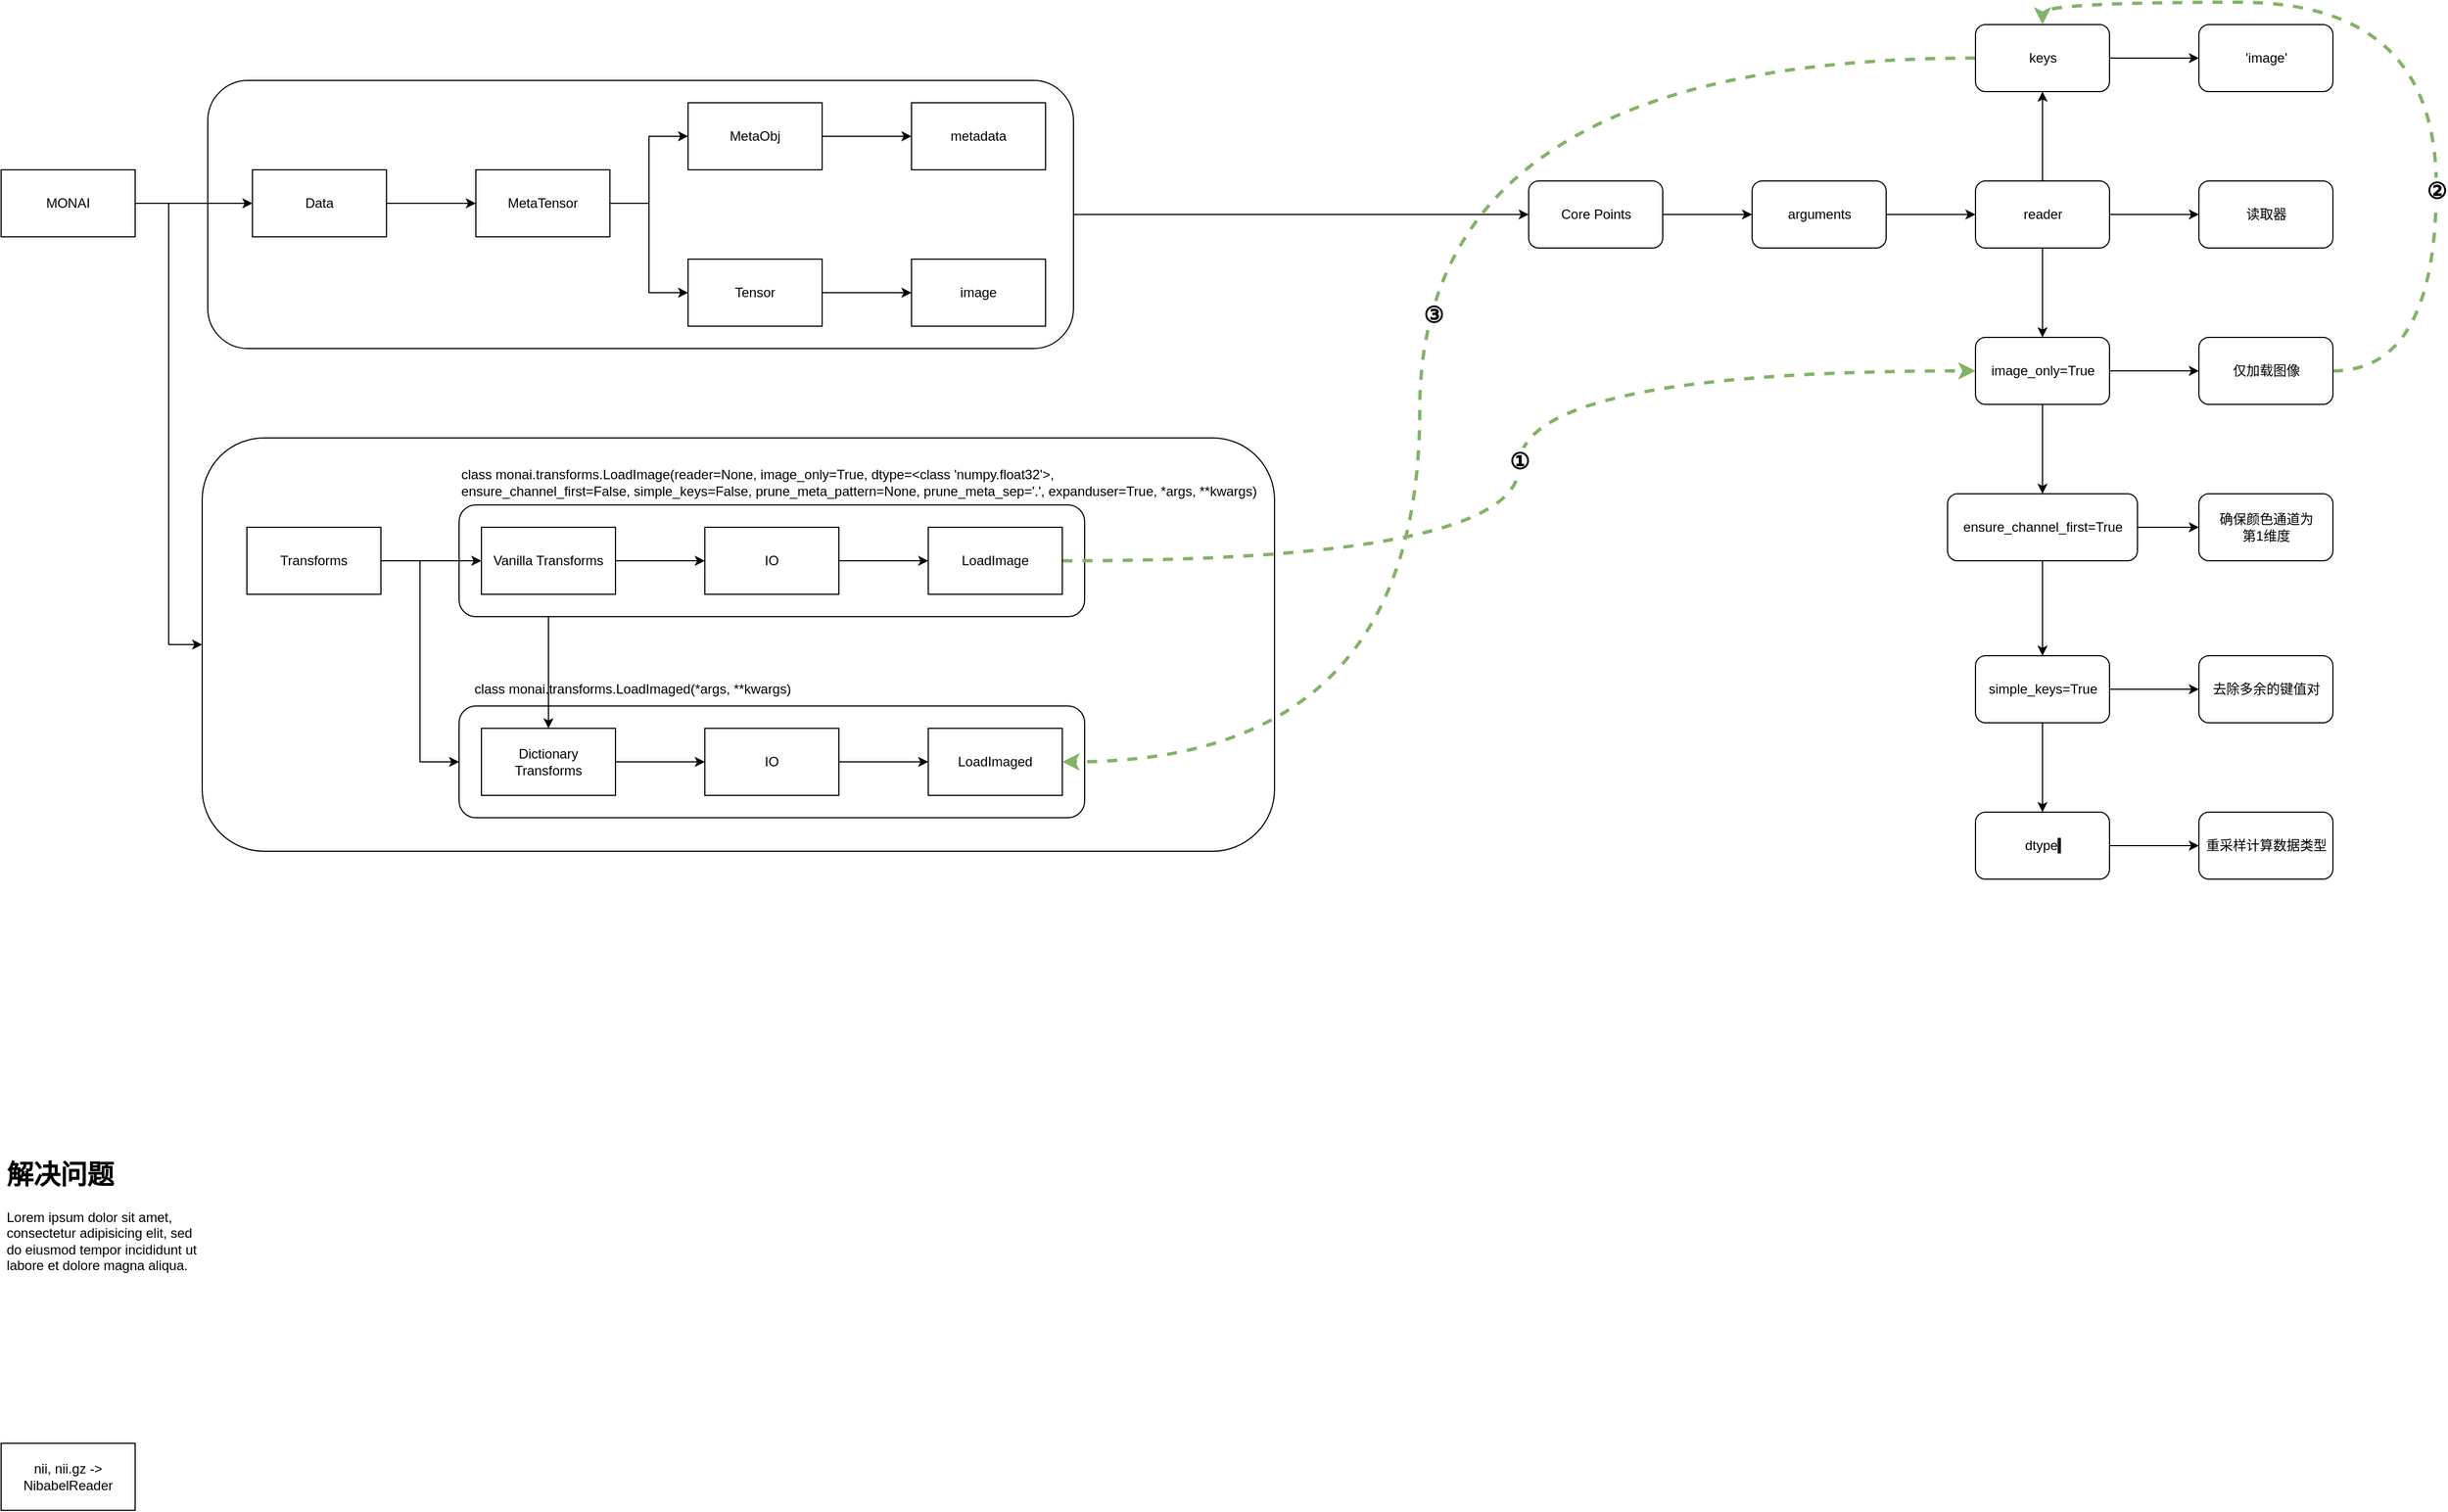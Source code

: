 <mxfile version="22.1.16" type="github">
  <diagram name="第 1 页" id="K8ERxwVBEQSHCBhxJBWr">
    <mxGraphModel dx="1415" dy="81" grid="1" gridSize="10" guides="1" tooltips="1" connect="1" arrows="1" fold="1" page="0" pageScale="1" pageWidth="827" pageHeight="1169" background="none" math="0" shadow="0">
      <root>
        <mxCell id="0" />
        <mxCell id="1" parent="0" />
        <mxCell id="wwi6y-t12sEpQis3Y10L-39" value="" style="rounded=1;whiteSpace=wrap;html=1;" parent="1" vertex="1">
          <mxGeometry x="-120" y="1120" width="960" height="370" as="geometry" />
        </mxCell>
        <mxCell id="wwi6y-t12sEpQis3Y10L-31" value="" style="rounded=1;whiteSpace=wrap;html=1;" parent="1" vertex="1">
          <mxGeometry x="110" y="1360" width="560" height="100" as="geometry" />
        </mxCell>
        <mxCell id="wwi6y-t12sEpQis3Y10L-18" value="" style="edgeStyle=orthogonalEdgeStyle;rounded=0;orthogonalLoop=1;jettySize=auto;html=1;" parent="1" source="wwi6y-t12sEpQis3Y10L-15" target="wwi6y-t12sEpQis3Y10L-17" edge="1">
          <mxGeometry relative="1" as="geometry" />
        </mxCell>
        <mxCell id="wwi6y-t12sEpQis3Y10L-25" value="" style="rounded=1;whiteSpace=wrap;html=1;" parent="1" vertex="1">
          <mxGeometry x="110" y="1180" width="560" height="100" as="geometry" />
        </mxCell>
        <mxCell id="wwi6y-t12sEpQis3Y10L-44" value="" style="edgeStyle=orthogonalEdgeStyle;rounded=0;orthogonalLoop=1;jettySize=auto;html=1;" parent="1" source="wwi6y-t12sEpQis3Y10L-12" target="wwi6y-t12sEpQis3Y10L-43" edge="1">
          <mxGeometry relative="1" as="geometry" />
        </mxCell>
        <mxCell id="wwi6y-t12sEpQis3Y10L-12" value="" style="rounded=1;whiteSpace=wrap;html=1;" parent="1" vertex="1">
          <mxGeometry x="-115" y="800" width="775" height="240" as="geometry" />
        </mxCell>
        <mxCell id="wwi6y-t12sEpQis3Y10L-3" value="" style="edgeStyle=orthogonalEdgeStyle;rounded=0;orthogonalLoop=1;jettySize=auto;html=1;" parent="1" source="wwi6y-t12sEpQis3Y10L-1" target="wwi6y-t12sEpQis3Y10L-2" edge="1">
          <mxGeometry relative="1" as="geometry" />
        </mxCell>
        <mxCell id="wwi6y-t12sEpQis3Y10L-40" style="edgeStyle=orthogonalEdgeStyle;rounded=0;orthogonalLoop=1;jettySize=auto;html=1;entryX=0;entryY=0.5;entryDx=0;entryDy=0;" parent="1" source="wwi6y-t12sEpQis3Y10L-1" target="wwi6y-t12sEpQis3Y10L-39" edge="1">
          <mxGeometry relative="1" as="geometry" />
        </mxCell>
        <mxCell id="wwi6y-t12sEpQis3Y10L-1" value="MONAI" style="rounded=0;whiteSpace=wrap;html=1;" parent="1" vertex="1">
          <mxGeometry x="-300" y="880" width="120" height="60" as="geometry" />
        </mxCell>
        <mxCell id="wwi6y-t12sEpQis3Y10L-5" value="" style="edgeStyle=orthogonalEdgeStyle;rounded=0;orthogonalLoop=1;jettySize=auto;html=1;" parent="1" source="wwi6y-t12sEpQis3Y10L-2" target="wwi6y-t12sEpQis3Y10L-4" edge="1">
          <mxGeometry relative="1" as="geometry" />
        </mxCell>
        <mxCell id="wwi6y-t12sEpQis3Y10L-2" value="Data" style="rounded=0;whiteSpace=wrap;html=1;" parent="1" vertex="1">
          <mxGeometry x="-75" y="880" width="120" height="60" as="geometry" />
        </mxCell>
        <mxCell id="wwi6y-t12sEpQis3Y10L-7" value="" style="edgeStyle=orthogonalEdgeStyle;rounded=0;orthogonalLoop=1;jettySize=auto;html=1;" parent="1" source="wwi6y-t12sEpQis3Y10L-4" target="wwi6y-t12sEpQis3Y10L-6" edge="1">
          <mxGeometry relative="1" as="geometry" />
        </mxCell>
        <mxCell id="wwi6y-t12sEpQis3Y10L-11" style="edgeStyle=orthogonalEdgeStyle;rounded=0;orthogonalLoop=1;jettySize=auto;html=1;entryX=0;entryY=0.5;entryDx=0;entryDy=0;" parent="1" source="wwi6y-t12sEpQis3Y10L-4" target="wwi6y-t12sEpQis3Y10L-8" edge="1">
          <mxGeometry relative="1" as="geometry" />
        </mxCell>
        <mxCell id="wwi6y-t12sEpQis3Y10L-4" value="MetaTensor" style="rounded=0;whiteSpace=wrap;html=1;" parent="1" vertex="1">
          <mxGeometry x="125" y="880" width="120" height="60" as="geometry" />
        </mxCell>
        <mxCell id="wwi6y-t12sEpQis3Y10L-36" value="" style="edgeStyle=orthogonalEdgeStyle;rounded=0;orthogonalLoop=1;jettySize=auto;html=1;" parent="1" source="wwi6y-t12sEpQis3Y10L-6" target="wwi6y-t12sEpQis3Y10L-35" edge="1">
          <mxGeometry relative="1" as="geometry" />
        </mxCell>
        <mxCell id="wwi6y-t12sEpQis3Y10L-6" value="MetaObj" style="rounded=0;whiteSpace=wrap;html=1;" parent="1" vertex="1">
          <mxGeometry x="315" y="820" width="120" height="60" as="geometry" />
        </mxCell>
        <mxCell id="wwi6y-t12sEpQis3Y10L-38" value="" style="edgeStyle=orthogonalEdgeStyle;rounded=0;orthogonalLoop=1;jettySize=auto;html=1;" parent="1" source="wwi6y-t12sEpQis3Y10L-8" target="wwi6y-t12sEpQis3Y10L-37" edge="1">
          <mxGeometry relative="1" as="geometry" />
        </mxCell>
        <mxCell id="wwi6y-t12sEpQis3Y10L-8" value="Tensor" style="rounded=0;whiteSpace=wrap;html=1;" parent="1" vertex="1">
          <mxGeometry x="315" y="960" width="120" height="60" as="geometry" />
        </mxCell>
        <mxCell id="wwi6y-t12sEpQis3Y10L-16" value="" style="edgeStyle=orthogonalEdgeStyle;rounded=0;orthogonalLoop=1;jettySize=auto;html=1;" parent="1" source="wwi6y-t12sEpQis3Y10L-14" target="wwi6y-t12sEpQis3Y10L-15" edge="1">
          <mxGeometry relative="1" as="geometry" />
        </mxCell>
        <mxCell id="wwi6y-t12sEpQis3Y10L-34" style="edgeStyle=orthogonalEdgeStyle;rounded=0;orthogonalLoop=1;jettySize=auto;html=1;entryX=0;entryY=0.5;entryDx=0;entryDy=0;" parent="1" source="wwi6y-t12sEpQis3Y10L-14" target="wwi6y-t12sEpQis3Y10L-31" edge="1">
          <mxGeometry relative="1" as="geometry" />
        </mxCell>
        <mxCell id="wwi6y-t12sEpQis3Y10L-14" value="Transforms" style="rounded=0;whiteSpace=wrap;html=1;" parent="1" vertex="1">
          <mxGeometry x="-80" y="1200" width="120" height="60" as="geometry" />
        </mxCell>
        <mxCell id="wwi6y-t12sEpQis3Y10L-22" value="" style="edgeStyle=orthogonalEdgeStyle;rounded=0;orthogonalLoop=1;jettySize=auto;html=1;" parent="1" source="wwi6y-t12sEpQis3Y10L-15" target="wwi6y-t12sEpQis3Y10L-21" edge="1">
          <mxGeometry relative="1" as="geometry" />
        </mxCell>
        <mxCell id="wwi6y-t12sEpQis3Y10L-15" value="Vanilla Transforms" style="whiteSpace=wrap;html=1;rounded=0;" parent="1" vertex="1">
          <mxGeometry x="130" y="1200" width="120" height="60" as="geometry" />
        </mxCell>
        <mxCell id="wwi6y-t12sEpQis3Y10L-28" value="" style="edgeStyle=orthogonalEdgeStyle;rounded=0;orthogonalLoop=1;jettySize=auto;html=1;" parent="1" source="wwi6y-t12sEpQis3Y10L-17" target="wwi6y-t12sEpQis3Y10L-27" edge="1">
          <mxGeometry relative="1" as="geometry" />
        </mxCell>
        <mxCell id="wwi6y-t12sEpQis3Y10L-17" value="Dictionary &lt;br&gt;Transforms" style="whiteSpace=wrap;html=1;rounded=0;" parent="1" vertex="1">
          <mxGeometry x="130" y="1380" width="120" height="60" as="geometry" />
        </mxCell>
        <mxCell id="wwi6y-t12sEpQis3Y10L-24" value="" style="edgeStyle=orthogonalEdgeStyle;rounded=0;orthogonalLoop=1;jettySize=auto;html=1;" parent="1" source="wwi6y-t12sEpQis3Y10L-21" target="wwi6y-t12sEpQis3Y10L-23" edge="1">
          <mxGeometry relative="1" as="geometry" />
        </mxCell>
        <mxCell id="wwi6y-t12sEpQis3Y10L-21" value="IO" style="whiteSpace=wrap;html=1;rounded=0;" parent="1" vertex="1">
          <mxGeometry x="330" y="1200" width="120" height="60" as="geometry" />
        </mxCell>
        <mxCell id="wwi6y-t12sEpQis3Y10L-80" style="edgeStyle=orthogonalEdgeStyle;rounded=0;orthogonalLoop=1;jettySize=auto;html=1;entryX=0;entryY=0.5;entryDx=0;entryDy=0;dashed=1;fontStyle=1;strokeWidth=3;strokeColor=#82b366;curved=1;exitX=1;exitY=0.5;exitDx=0;exitDy=0;labelBorderColor=none;fillColor=#d5e8d4;" parent="1" source="wwi6y-t12sEpQis3Y10L-23" target="wwi6y-t12sEpQis3Y10L-49" edge="1">
          <mxGeometry relative="1" as="geometry">
            <Array as="points">
              <mxPoint x="1059" y="1230" />
              <mxPoint x="1059" y="1060" />
            </Array>
          </mxGeometry>
        </mxCell>
        <mxCell id="wwi6y-t12sEpQis3Y10L-84" value="&lt;span style=&quot;font-size: 20px;&quot;&gt;①&lt;/span&gt;" style="edgeLabel;html=1;align=center;verticalAlign=middle;resizable=0;points=[];fontColor=default;fontStyle=1;fontSize=20;labelBorderColor=none;" parent="wwi6y-t12sEpQis3Y10L-80" vertex="1" connectable="0">
          <mxGeometry x="0.116" relative="1" as="geometry">
            <mxPoint y="52" as="offset" />
          </mxGeometry>
        </mxCell>
        <mxCell id="wwi6y-t12sEpQis3Y10L-23" value="LoadImage" style="whiteSpace=wrap;html=1;rounded=0;" parent="1" vertex="1">
          <mxGeometry x="530" y="1200" width="120" height="60" as="geometry" />
        </mxCell>
        <mxCell id="wwi6y-t12sEpQis3Y10L-26" value="class monai.transforms.LoadImage(reader=None, image_only=True, dtype=&amp;lt;class &#39;numpy.float32&#39;&amp;gt;, &lt;br&gt;ensure_channel_first=False, simple_keys=False, prune_meta_pattern=None, prune_meta_sep=&#39;.&#39;, expanduser=True, *args, **kwargs)" style="text;html=1;align=left;verticalAlign=middle;resizable=0;points=[];autosize=1;strokeColor=none;fillColor=none;" parent="1" vertex="1">
          <mxGeometry x="110" y="1140" width="740" height="40" as="geometry" />
        </mxCell>
        <mxCell id="wwi6y-t12sEpQis3Y10L-30" value="" style="edgeStyle=orthogonalEdgeStyle;rounded=0;orthogonalLoop=1;jettySize=auto;html=1;" parent="1" source="wwi6y-t12sEpQis3Y10L-27" target="wwi6y-t12sEpQis3Y10L-29" edge="1">
          <mxGeometry relative="1" as="geometry" />
        </mxCell>
        <mxCell id="wwi6y-t12sEpQis3Y10L-27" value="IO" style="whiteSpace=wrap;html=1;rounded=0;" parent="1" vertex="1">
          <mxGeometry x="330" y="1380" width="120" height="60" as="geometry" />
        </mxCell>
        <mxCell id="wwi6y-t12sEpQis3Y10L-29" value="LoadImaged" style="whiteSpace=wrap;html=1;rounded=0;" parent="1" vertex="1">
          <mxGeometry x="530" y="1380" width="120" height="60" as="geometry" />
        </mxCell>
        <mxCell id="wwi6y-t12sEpQis3Y10L-33" value="class monai.transforms.LoadImaged(*args, **kwargs)" style="text;html=1;align=center;verticalAlign=middle;resizable=0;points=[];autosize=1;strokeColor=none;fillColor=none;" parent="1" vertex="1">
          <mxGeometry x="110" y="1330" width="310" height="30" as="geometry" />
        </mxCell>
        <mxCell id="wwi6y-t12sEpQis3Y10L-35" value="metadata" style="rounded=0;whiteSpace=wrap;html=1;" parent="1" vertex="1">
          <mxGeometry x="515" y="820" width="120" height="60" as="geometry" />
        </mxCell>
        <mxCell id="wwi6y-t12sEpQis3Y10L-37" value="image" style="rounded=0;whiteSpace=wrap;html=1;" parent="1" vertex="1">
          <mxGeometry x="515" y="960" width="120" height="60" as="geometry" />
        </mxCell>
        <mxCell id="wwi6y-t12sEpQis3Y10L-46" value="" style="edgeStyle=orthogonalEdgeStyle;rounded=0;orthogonalLoop=1;jettySize=auto;html=1;" parent="1" source="wwi6y-t12sEpQis3Y10L-43" target="wwi6y-t12sEpQis3Y10L-45" edge="1">
          <mxGeometry relative="1" as="geometry" />
        </mxCell>
        <mxCell id="wwi6y-t12sEpQis3Y10L-43" value="Core Points" style="whiteSpace=wrap;html=1;rounded=1;" parent="1" vertex="1">
          <mxGeometry x="1067.5" y="890" width="120" height="60" as="geometry" />
        </mxCell>
        <mxCell id="wwi6y-t12sEpQis3Y10L-48" value="" style="edgeStyle=orthogonalEdgeStyle;rounded=0;orthogonalLoop=1;jettySize=auto;html=1;" parent="1" source="wwi6y-t12sEpQis3Y10L-45" target="wwi6y-t12sEpQis3Y10L-47" edge="1">
          <mxGeometry relative="1" as="geometry" />
        </mxCell>
        <mxCell id="wwi6y-t12sEpQis3Y10L-45" value="arguments" style="whiteSpace=wrap;html=1;rounded=1;" parent="1" vertex="1">
          <mxGeometry x="1267.5" y="890" width="120" height="60" as="geometry" />
        </mxCell>
        <mxCell id="wwi6y-t12sEpQis3Y10L-50" value="" style="edgeStyle=orthogonalEdgeStyle;rounded=0;orthogonalLoop=1;jettySize=auto;html=1;" parent="1" source="wwi6y-t12sEpQis3Y10L-47" target="wwi6y-t12sEpQis3Y10L-49" edge="1">
          <mxGeometry relative="1" as="geometry" />
        </mxCell>
        <mxCell id="wwi6y-t12sEpQis3Y10L-60" value="" style="edgeStyle=orthogonalEdgeStyle;rounded=0;orthogonalLoop=1;jettySize=auto;html=1;" parent="1" source="wwi6y-t12sEpQis3Y10L-47" target="wwi6y-t12sEpQis3Y10L-59" edge="1">
          <mxGeometry relative="1" as="geometry" />
        </mxCell>
        <mxCell id="wwi6y-t12sEpQis3Y10L-77" value="" style="edgeStyle=orthogonalEdgeStyle;rounded=0;orthogonalLoop=1;jettySize=auto;html=1;" parent="1" source="wwi6y-t12sEpQis3Y10L-47" target="wwi6y-t12sEpQis3Y10L-76" edge="1">
          <mxGeometry relative="1" as="geometry" />
        </mxCell>
        <mxCell id="wwi6y-t12sEpQis3Y10L-47" value="reader" style="whiteSpace=wrap;html=1;rounded=1;" parent="1" vertex="1">
          <mxGeometry x="1467.5" y="890" width="120" height="60" as="geometry" />
        </mxCell>
        <mxCell id="wwi6y-t12sEpQis3Y10L-52" value="" style="edgeStyle=orthogonalEdgeStyle;rounded=0;orthogonalLoop=1;jettySize=auto;html=1;" parent="1" source="wwi6y-t12sEpQis3Y10L-49" edge="1">
          <mxGeometry relative="1" as="geometry">
            <mxPoint x="1527.5" y="1170" as="targetPoint" />
          </mxGeometry>
        </mxCell>
        <mxCell id="wwi6y-t12sEpQis3Y10L-62" value="" style="edgeStyle=orthogonalEdgeStyle;rounded=0;orthogonalLoop=1;jettySize=auto;html=1;" parent="1" source="wwi6y-t12sEpQis3Y10L-49" target="wwi6y-t12sEpQis3Y10L-61" edge="1">
          <mxGeometry relative="1" as="geometry" />
        </mxCell>
        <mxCell id="wwi6y-t12sEpQis3Y10L-81" style="edgeStyle=orthogonalEdgeStyle;rounded=0;orthogonalLoop=1;jettySize=auto;html=1;entryX=0.5;entryY=0;entryDx=0;entryDy=0;exitX=1;exitY=0.5;exitDx=0;exitDy=0;fontStyle=1;dashed=1;strokeWidth=3;strokeColor=#82b366;curved=1;labelBorderColor=none;fillColor=#d5e8d4;" parent="1" source="wwi6y-t12sEpQis3Y10L-61" target="wwi6y-t12sEpQis3Y10L-76" edge="1">
          <mxGeometry relative="1" as="geometry">
            <Array as="points">
              <mxPoint x="1880" y="1060" />
              <mxPoint x="1880" y="730" />
              <mxPoint x="1528" y="730" />
            </Array>
          </mxGeometry>
        </mxCell>
        <mxCell id="wwi6y-t12sEpQis3Y10L-86" value="&lt;font style=&quot;font-size: 20px;&quot;&gt;&lt;b style=&quot;font-size: 20px;&quot;&gt;②&lt;/b&gt;&lt;/font&gt;" style="edgeLabel;html=1;align=center;verticalAlign=middle;resizable=0;points=[];fontColor=default;fontSize=20;" parent="wwi6y-t12sEpQis3Y10L-81" vertex="1" connectable="0">
          <mxGeometry x="-0.359" relative="1" as="geometry">
            <mxPoint as="offset" />
          </mxGeometry>
        </mxCell>
        <mxCell id="wwi6y-t12sEpQis3Y10L-49" value="image_only=True" style="whiteSpace=wrap;html=1;rounded=1;" parent="1" vertex="1">
          <mxGeometry x="1467.5" y="1030" width="120" height="60" as="geometry" />
        </mxCell>
        <mxCell id="wwi6y-t12sEpQis3Y10L-54" value="" style="edgeStyle=orthogonalEdgeStyle;rounded=0;orthogonalLoop=1;jettySize=auto;html=1;" parent="1" target="wwi6y-t12sEpQis3Y10L-53" edge="1">
          <mxGeometry relative="1" as="geometry">
            <mxPoint x="1527.5" y="1230" as="sourcePoint" />
          </mxGeometry>
        </mxCell>
        <mxCell id="wwi6y-t12sEpQis3Y10L-58" value="" style="edgeStyle=orthogonalEdgeStyle;rounded=0;orthogonalLoop=1;jettySize=auto;html=1;" parent="1" source="wwi6y-t12sEpQis3Y10L-53" target="wwi6y-t12sEpQis3Y10L-57" edge="1">
          <mxGeometry relative="1" as="geometry" />
        </mxCell>
        <mxCell id="wwi6y-t12sEpQis3Y10L-69" value="" style="edgeStyle=orthogonalEdgeStyle;rounded=0;orthogonalLoop=1;jettySize=auto;html=1;" parent="1" source="wwi6y-t12sEpQis3Y10L-53" target="wwi6y-t12sEpQis3Y10L-68" edge="1">
          <mxGeometry relative="1" as="geometry" />
        </mxCell>
        <mxCell id="wwi6y-t12sEpQis3Y10L-53" value="ensure_channel_first=True" style="whiteSpace=wrap;html=1;rounded=1;" parent="1" vertex="1">
          <mxGeometry x="1442.5" y="1170" width="170" height="60" as="geometry" />
        </mxCell>
        <mxCell id="wwi6y-t12sEpQis3Y10L-71" value="" style="edgeStyle=orthogonalEdgeStyle;rounded=0;orthogonalLoop=1;jettySize=auto;html=1;" parent="1" source="wwi6y-t12sEpQis3Y10L-57" target="wwi6y-t12sEpQis3Y10L-70" edge="1">
          <mxGeometry relative="1" as="geometry" />
        </mxCell>
        <mxCell id="wwi6y-t12sEpQis3Y10L-73" value="" style="edgeStyle=orthogonalEdgeStyle;rounded=0;orthogonalLoop=1;jettySize=auto;html=1;" parent="1" source="wwi6y-t12sEpQis3Y10L-57" target="wwi6y-t12sEpQis3Y10L-72" edge="1">
          <mxGeometry relative="1" as="geometry" />
        </mxCell>
        <mxCell id="wwi6y-t12sEpQis3Y10L-57" value="simple_keys=True" style="whiteSpace=wrap;html=1;rounded=1;" parent="1" vertex="1">
          <mxGeometry x="1467.5" y="1315" width="120" height="60" as="geometry" />
        </mxCell>
        <mxCell id="wwi6y-t12sEpQis3Y10L-59" value="读取器" style="whiteSpace=wrap;html=1;rounded=1;" parent="1" vertex="1">
          <mxGeometry x="1667.5" y="890" width="120" height="60" as="geometry" />
        </mxCell>
        <mxCell id="wwi6y-t12sEpQis3Y10L-61" value="仅加载图像" style="whiteSpace=wrap;html=1;rounded=1;" parent="1" vertex="1">
          <mxGeometry x="1667.5" y="1030" width="120" height="60" as="geometry" />
        </mxCell>
        <mxCell id="wwi6y-t12sEpQis3Y10L-68" value="确保颜色通道为&lt;br&gt;第1维度" style="whiteSpace=wrap;html=1;rounded=1;" parent="1" vertex="1">
          <mxGeometry x="1667.5" y="1170" width="120" height="60" as="geometry" />
        </mxCell>
        <mxCell id="wwi6y-t12sEpQis3Y10L-70" value="去除多余的键值对" style="whiteSpace=wrap;html=1;rounded=1;" parent="1" vertex="1">
          <mxGeometry x="1667.5" y="1315" width="120" height="60" as="geometry" />
        </mxCell>
        <mxCell id="wwi6y-t12sEpQis3Y10L-75" value="" style="edgeStyle=orthogonalEdgeStyle;rounded=0;orthogonalLoop=1;jettySize=auto;html=1;" parent="1" source="wwi6y-t12sEpQis3Y10L-72" target="wwi6y-t12sEpQis3Y10L-74" edge="1">
          <mxGeometry relative="1" as="geometry" />
        </mxCell>
        <mxCell id="wwi6y-t12sEpQis3Y10L-72" value="dtype&lt;span style=&quot;color: rgb(206, 214, 221); font-family: Roboto, sans-serif; font-variant-ligatures: none; text-align: left; background-color: rgb(20, 24, 30);&quot;&gt;&amp;nbsp;&lt;/span&gt;" style="whiteSpace=wrap;html=1;rounded=1;" parent="1" vertex="1">
          <mxGeometry x="1467.5" y="1455" width="120" height="60" as="geometry" />
        </mxCell>
        <mxCell id="wwi6y-t12sEpQis3Y10L-74" value="重采样计算数据类型" style="whiteSpace=wrap;html=1;rounded=1;" parent="1" vertex="1">
          <mxGeometry x="1667.5" y="1455" width="120" height="60" as="geometry" />
        </mxCell>
        <mxCell id="wwi6y-t12sEpQis3Y10L-79" value="" style="edgeStyle=orthogonalEdgeStyle;rounded=0;orthogonalLoop=1;jettySize=auto;html=1;" parent="1" source="wwi6y-t12sEpQis3Y10L-76" target="wwi6y-t12sEpQis3Y10L-78" edge="1">
          <mxGeometry relative="1" as="geometry" />
        </mxCell>
        <mxCell id="wwi6y-t12sEpQis3Y10L-82" style="edgeStyle=orthogonalEdgeStyle;rounded=0;orthogonalLoop=1;jettySize=auto;html=1;entryX=1;entryY=0.5;entryDx=0;entryDy=0;dashed=1;curved=1;strokeColor=#82b366;labelBorderColor=none;fillColor=#d5e8d4;fontStyle=1;strokeWidth=3;" parent="1" source="wwi6y-t12sEpQis3Y10L-76" target="wwi6y-t12sEpQis3Y10L-29" edge="1">
          <mxGeometry relative="1" as="geometry">
            <Array as="points">
              <mxPoint x="970" y="780" />
              <mxPoint x="970" y="1410" />
            </Array>
          </mxGeometry>
        </mxCell>
        <mxCell id="wwi6y-t12sEpQis3Y10L-87" value="③" style="edgeLabel;html=1;align=center;verticalAlign=middle;resizable=0;points=[];fontColor=default;fontSize=20;fontStyle=1" parent="wwi6y-t12sEpQis3Y10L-82" vertex="1" connectable="0">
          <mxGeometry x="0.004" y="12" relative="1" as="geometry">
            <mxPoint as="offset" />
          </mxGeometry>
        </mxCell>
        <mxCell id="wwi6y-t12sEpQis3Y10L-76" value="keys" style="whiteSpace=wrap;html=1;rounded=1;" parent="1" vertex="1">
          <mxGeometry x="1467.5" y="750" width="120" height="60" as="geometry" />
        </mxCell>
        <mxCell id="wwi6y-t12sEpQis3Y10L-78" value="&lt;div style=&quot;&quot;&gt;&#39;image&#39;&lt;/div&gt;" style="whiteSpace=wrap;html=1;rounded=1;align=center;" parent="1" vertex="1">
          <mxGeometry x="1667.5" y="750" width="120" height="60" as="geometry" />
        </mxCell>
        <mxCell id="3Mr-Jb6tD8oDNMLCtvPO-3" value="&lt;h1&gt;解决问题&lt;/h1&gt;&lt;p&gt;Lorem ipsum dolor sit amet, consectetur adipisicing elit, sed do eiusmod tempor incididunt ut labore et dolore magna aliqua.&lt;/p&gt;" style="text;html=1;strokeColor=none;fillColor=none;spacing=5;spacingTop=-20;whiteSpace=wrap;overflow=hidden;rounded=0;" vertex="1" parent="1">
          <mxGeometry x="-300" y="1760" width="190" height="120" as="geometry" />
        </mxCell>
        <mxCell id="3Mr-Jb6tD8oDNMLCtvPO-4" value="nii, nii.gz -&amp;gt; NibabelReader" style="rounded=0;whiteSpace=wrap;html=1;" vertex="1" parent="1">
          <mxGeometry x="-300" y="2020" width="120" height="60" as="geometry" />
        </mxCell>
      </root>
    </mxGraphModel>
  </diagram>
</mxfile>
